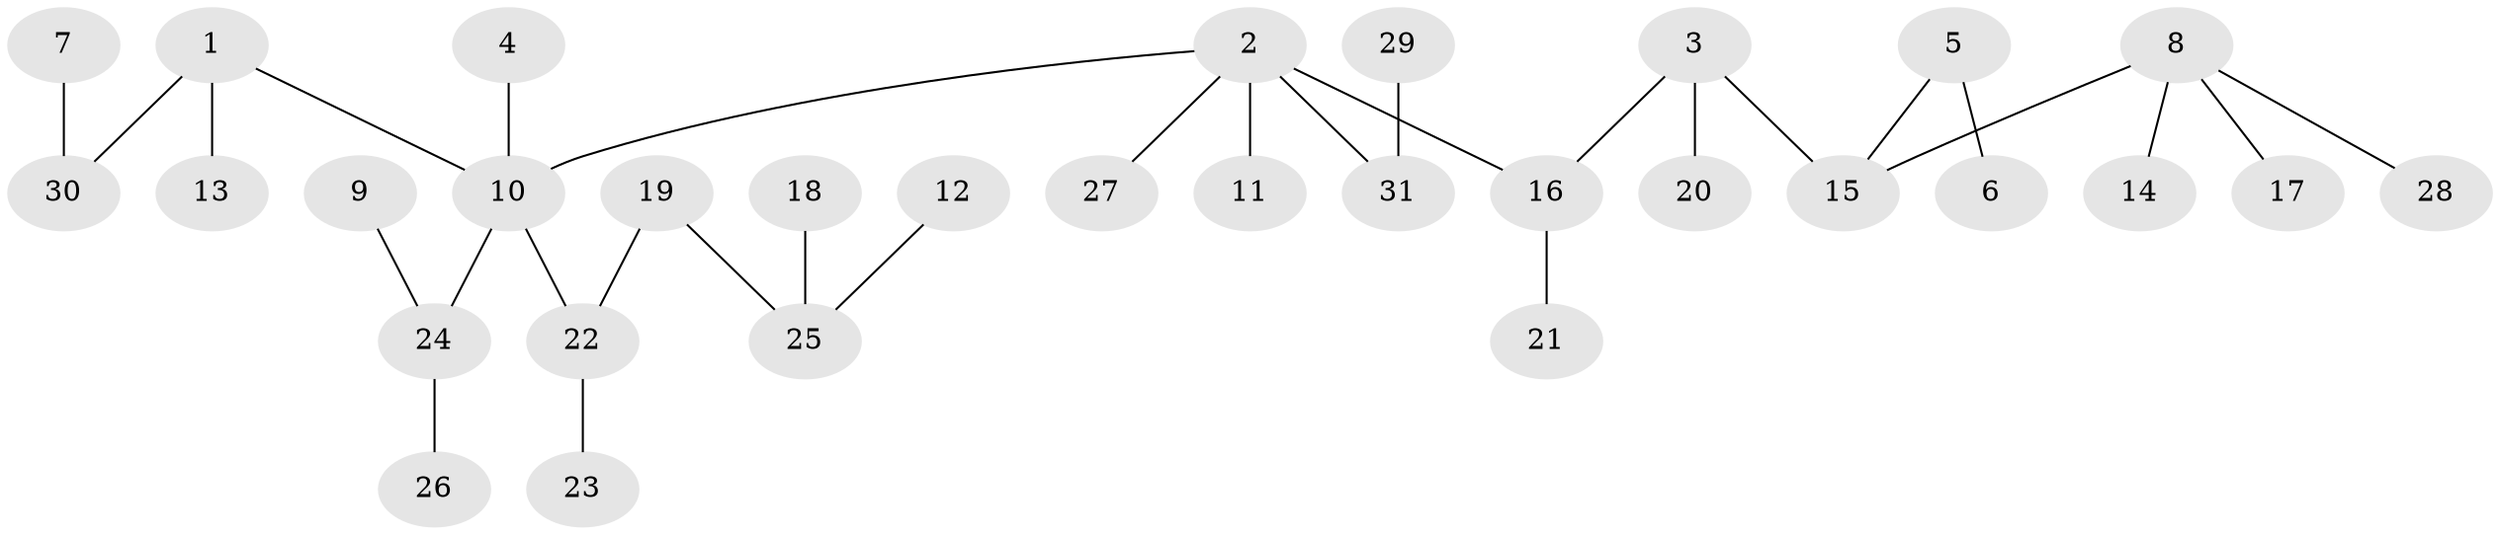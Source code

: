 // original degree distribution, {5: 0.03225806451612903, 3: 0.14516129032258066, 6: 0.016129032258064516, 4: 0.11290322580645161, 1: 0.5645161290322581, 2: 0.12903225806451613}
// Generated by graph-tools (version 1.1) at 2025/37/03/04/25 23:37:29]
// undirected, 31 vertices, 30 edges
graph export_dot {
  node [color=gray90,style=filled];
  1;
  2;
  3;
  4;
  5;
  6;
  7;
  8;
  9;
  10;
  11;
  12;
  13;
  14;
  15;
  16;
  17;
  18;
  19;
  20;
  21;
  22;
  23;
  24;
  25;
  26;
  27;
  28;
  29;
  30;
  31;
  1 -- 10 [weight=1.0];
  1 -- 13 [weight=1.0];
  1 -- 30 [weight=1.0];
  2 -- 10 [weight=1.0];
  2 -- 11 [weight=1.0];
  2 -- 16 [weight=1.0];
  2 -- 27 [weight=1.0];
  2 -- 31 [weight=1.0];
  3 -- 15 [weight=1.0];
  3 -- 16 [weight=1.0];
  3 -- 20 [weight=1.0];
  4 -- 10 [weight=1.0];
  5 -- 6 [weight=1.0];
  5 -- 15 [weight=1.0];
  7 -- 30 [weight=1.0];
  8 -- 14 [weight=1.0];
  8 -- 15 [weight=1.0];
  8 -- 17 [weight=1.0];
  8 -- 28 [weight=1.0];
  9 -- 24 [weight=1.0];
  10 -- 22 [weight=1.0];
  10 -- 24 [weight=1.0];
  12 -- 25 [weight=1.0];
  16 -- 21 [weight=1.0];
  18 -- 25 [weight=1.0];
  19 -- 22 [weight=1.0];
  19 -- 25 [weight=1.0];
  22 -- 23 [weight=1.0];
  24 -- 26 [weight=1.0];
  29 -- 31 [weight=1.0];
}
